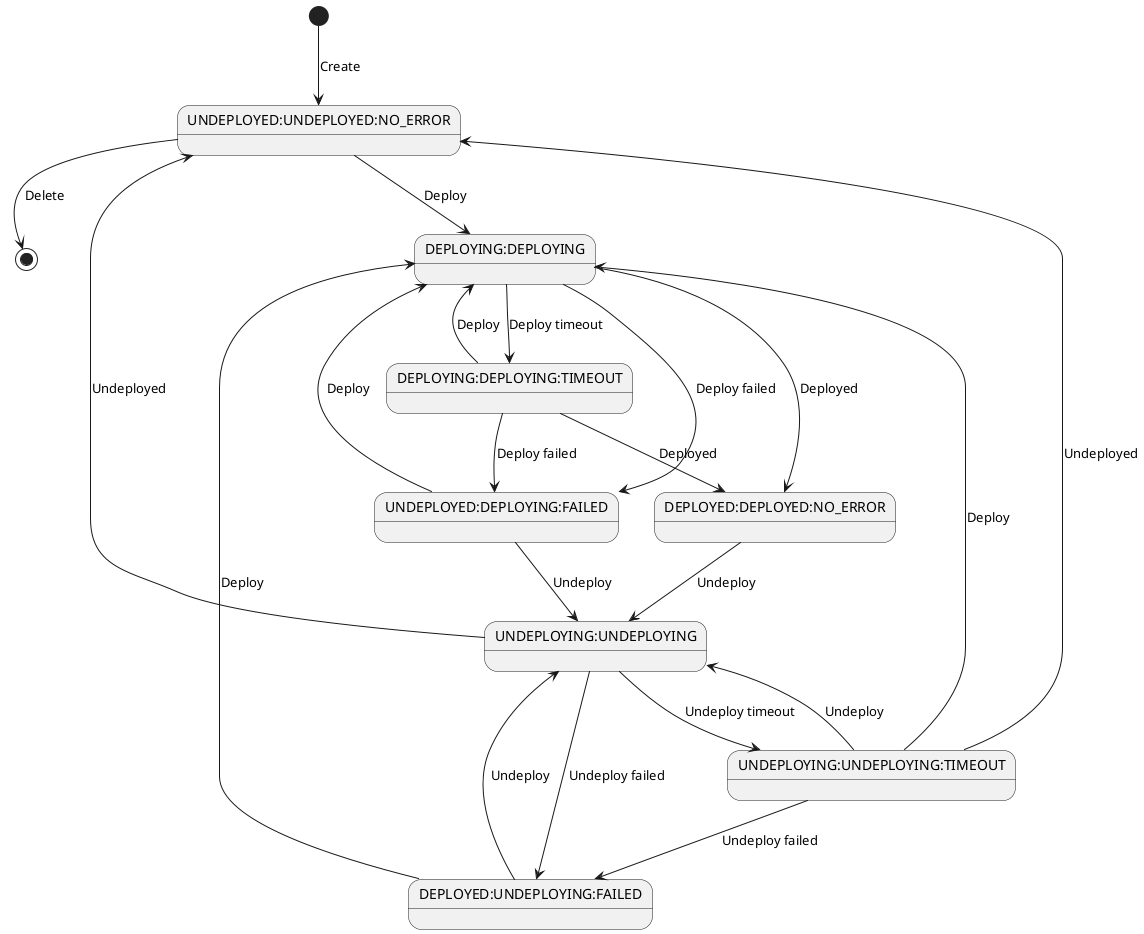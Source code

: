 @startuml

[*] --> UNDEPLOYED:UNDEPLOYED:NO_ERROR: Create
UNDEPLOYED:UNDEPLOYED:NO_ERROR --> [*]: Delete
UNDEPLOYED:UNDEPLOYED:NO_ERROR --> DEPLOYING:DEPLOYING: Deploy
DEPLOYING:DEPLOYING --> DEPLOYED:DEPLOYED:NO_ERROR: Deployed
DEPLOYING:DEPLOYING --> UNDEPLOYED:DEPLOYING:FAILED: Deploy failed
DEPLOYING:DEPLOYING --> DEPLOYING:DEPLOYING:TIMEOUT: Deploy timeout
DEPLOYING:DEPLOYING:TIMEOUT --> DEPLOYED:DEPLOYED:NO_ERROR: Deployed
DEPLOYING:DEPLOYING:TIMEOUT --> UNDEPLOYED:DEPLOYING:FAILED: Deploy failed
DEPLOYING:DEPLOYING:TIMEOUT --> DEPLOYING:DEPLOYING: Deploy
UNDEPLOYED:DEPLOYING:FAILED --> DEPLOYING:DEPLOYING: Deploy
UNDEPLOYED:DEPLOYING:FAILED --> UNDEPLOYING:UNDEPLOYING: Undeploy
DEPLOYED:DEPLOYED:NO_ERROR --> UNDEPLOYING:UNDEPLOYING: Undeploy
UNDEPLOYING:UNDEPLOYING --> UNDEPLOYED:UNDEPLOYED:NO_ERROR: Undeployed
UNDEPLOYING:UNDEPLOYING --> DEPLOYED:UNDEPLOYING:FAILED: Undeploy failed
UNDEPLOYING:UNDEPLOYING --> UNDEPLOYING:UNDEPLOYING:TIMEOUT: Undeploy timeout
DEPLOYED:UNDEPLOYING:FAILED --> UNDEPLOYING:UNDEPLOYING: Undeploy
DEPLOYED:UNDEPLOYING:FAILED --> DEPLOYING:DEPLOYING: Deploy
UNDEPLOYING:UNDEPLOYING:TIMEOUT --> UNDEPLOYED:UNDEPLOYED:NO_ERROR: Undeployed
UNDEPLOYING:UNDEPLOYING:TIMEOUT --> DEPLOYED:UNDEPLOYING:FAILED: Undeploy failed
UNDEPLOYING:UNDEPLOYING:TIMEOUT --> UNDEPLOYING:UNDEPLOYING: Undeploy
UNDEPLOYING:UNDEPLOYING:TIMEOUT --> DEPLOYING:DEPLOYING: Deploy

@enduml
